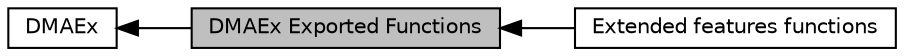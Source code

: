digraph "DMAEx Exported Functions"
{
  edge [fontname="Helvetica",fontsize="10",labelfontname="Helvetica",labelfontsize="10"];
  node [fontname="Helvetica",fontsize="10",shape=box];
  rankdir=LR;
  Node1 [label="DMAEx Exported Functions",height=0.2,width=0.4,color="black", fillcolor="grey75", style="filled", fontcolor="black",tooltip="DMAEx Exported functions."];
  Node3 [label="Extended features functions",height=0.2,width=0.4,color="black", fillcolor="white", style="filled",URL="$group___d_m_a_ex___exported___functions___group1.html",tooltip="Extended features functions."];
  Node2 [label="DMAEx",height=0.2,width=0.4,color="black", fillcolor="white", style="filled",URL="$group___d_m_a_ex.html",tooltip="DMA Extended HAL module driver."];
  Node2->Node1 [shape=plaintext, dir="back", style="solid"];
  Node1->Node3 [shape=plaintext, dir="back", style="solid"];
}
